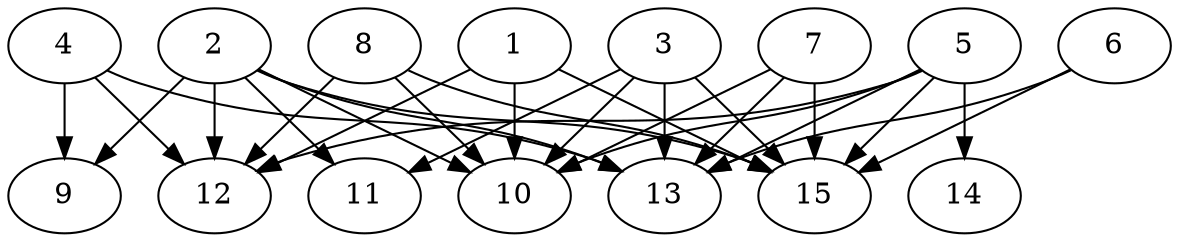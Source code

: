// DAG automatically generated by daggen at Thu Oct  3 13:59:27 2019
// ./daggen --dot -n 15 --ccr 0.4 --fat 0.9 --regular 0.7 --density 0.9 --mindata 5242880 --maxdata 52428800 
digraph G {
  1 [size="81945600", alpha="0.11", expect_size="32778240"] 
  1 -> 10 [size ="32778240"]
  1 -> 12 [size ="32778240"]
  1 -> 15 [size ="32778240"]
  2 [size="52861440", alpha="0.14", expect_size="21144576"] 
  2 -> 9 [size ="21144576"]
  2 -> 10 [size ="21144576"]
  2 -> 11 [size ="21144576"]
  2 -> 12 [size ="21144576"]
  2 -> 13 [size ="21144576"]
  2 -> 15 [size ="21144576"]
  3 [size="65057280", alpha="0.07", expect_size="26022912"] 
  3 -> 10 [size ="26022912"]
  3 -> 11 [size ="26022912"]
  3 -> 13 [size ="26022912"]
  3 -> 15 [size ="26022912"]
  4 [size="130931200", alpha="0.08", expect_size="52372480"] 
  4 -> 9 [size ="52372480"]
  4 -> 12 [size ="52372480"]
  4 -> 13 [size ="52372480"]
  5 [size="90977280", alpha="0.02", expect_size="36390912"] 
  5 -> 10 [size ="36390912"]
  5 -> 12 [size ="36390912"]
  5 -> 13 [size ="36390912"]
  5 -> 14 [size ="36390912"]
  5 -> 15 [size ="36390912"]
  6 [size="56504320", alpha="0.06", expect_size="22601728"] 
  6 -> 13 [size ="22601728"]
  6 -> 15 [size ="22601728"]
  7 [size="104453120", alpha="0.10", expect_size="41781248"] 
  7 -> 10 [size ="41781248"]
  7 -> 13 [size ="41781248"]
  7 -> 15 [size ="41781248"]
  8 [size="101596160", alpha="0.19", expect_size="40638464"] 
  8 -> 10 [size ="40638464"]
  8 -> 12 [size ="40638464"]
  8 -> 15 [size ="40638464"]
  9 [size="24051200", alpha="0.20", expect_size="9620480"] 
  10 [size="89054720", alpha="0.03", expect_size="35621888"] 
  11 [size="23168000", alpha="0.18", expect_size="9267200"] 
  12 [size="88888320", alpha="0.06", expect_size="35555328"] 
  13 [size="52833280", alpha="0.08", expect_size="21133312"] 
  14 [size="91627520", alpha="0.01", expect_size="36651008"] 
  15 [size="21770240", alpha="0.13", expect_size="8708096"] 
}
